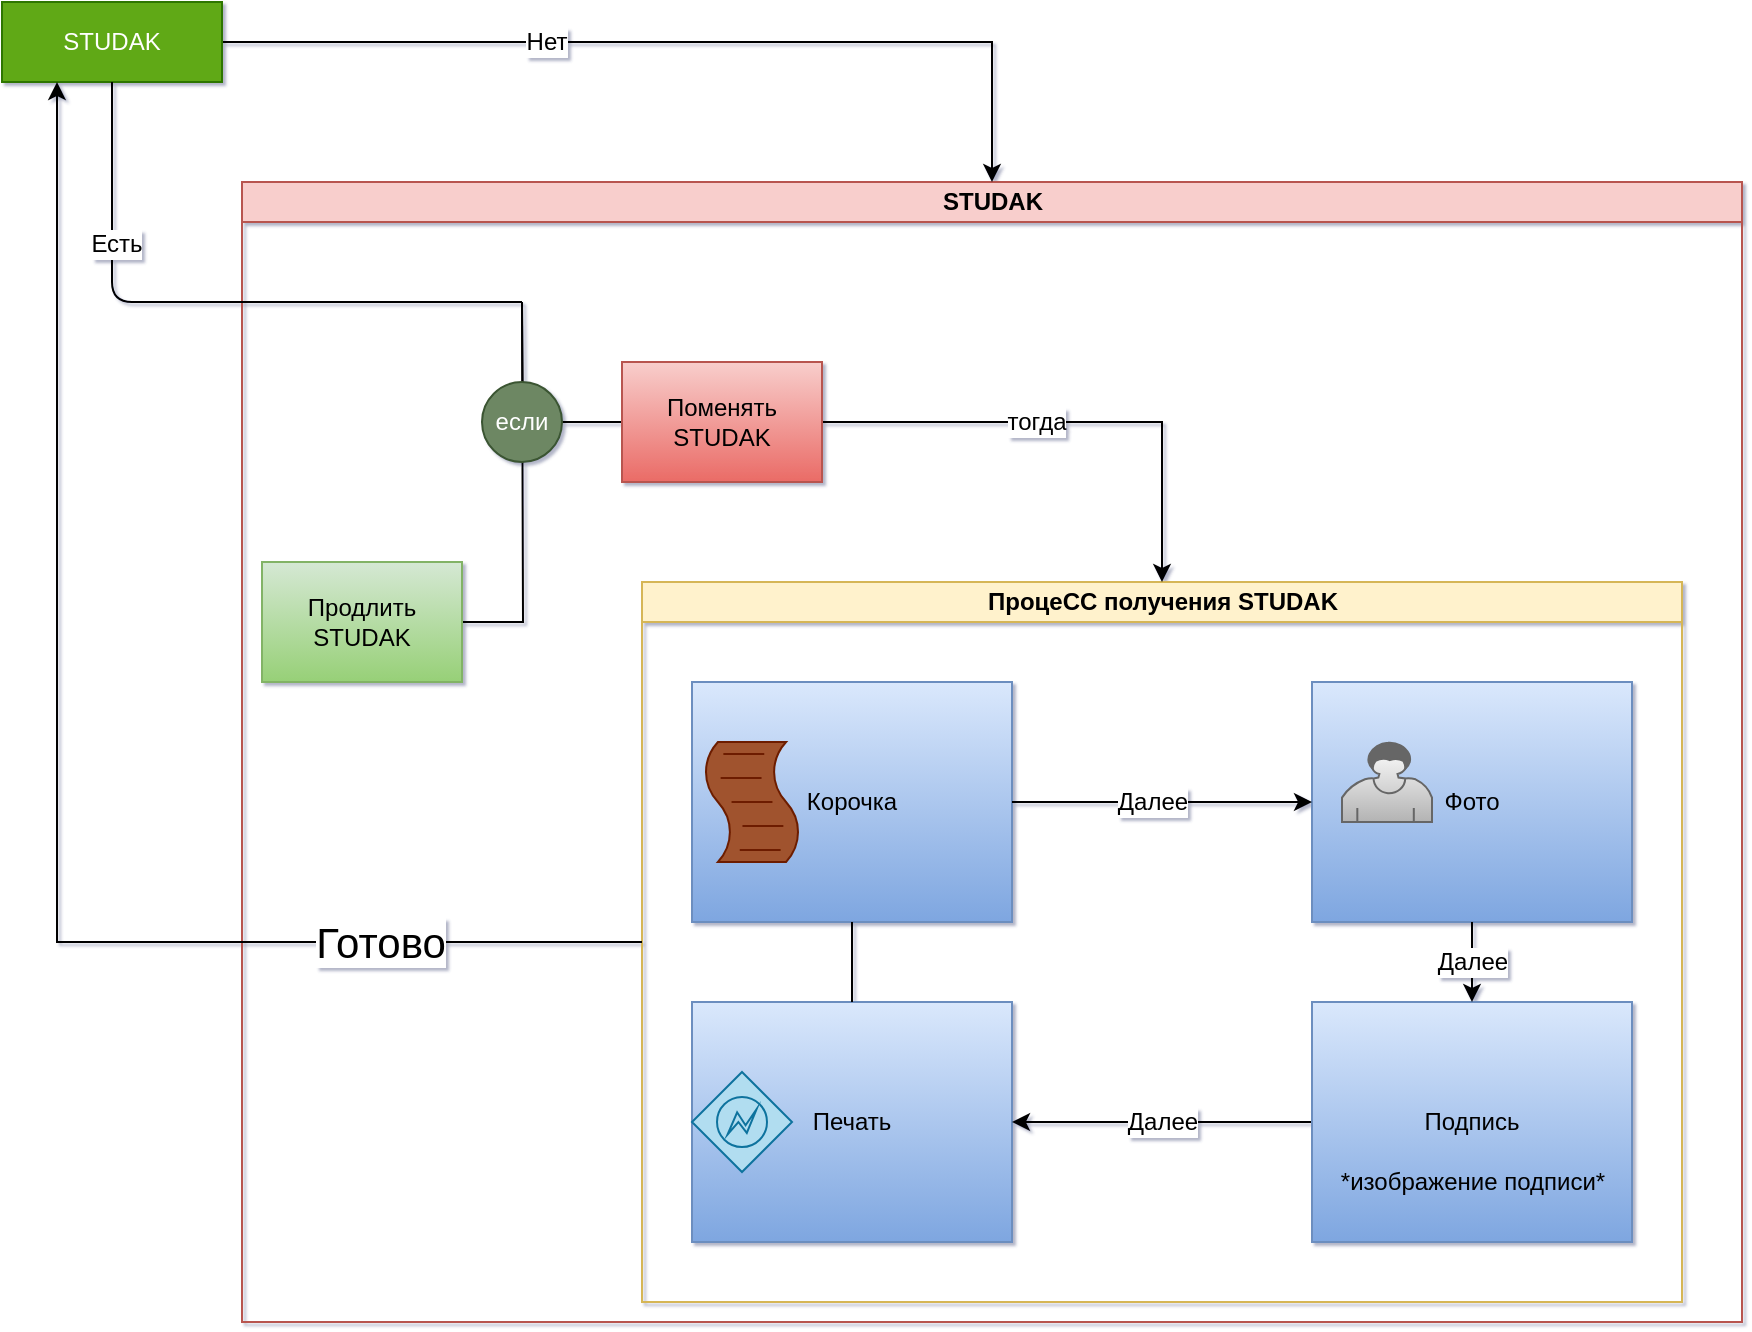 <mxfile version="12.6.2" type="device"><diagram id="jncyVmbugBVBFe-QadLJ" name="Страница 1"><mxGraphModel dx="1422" dy="713" grid="1" gridSize="10" guides="1" tooltips="1" connect="1" arrows="1" fold="1" page="1" pageScale="1" pageWidth="800" pageHeight="600" math="0" shadow="1"><root><mxCell id="0"/><mxCell id="1" parent="0"/><mxCell id="6Z3mly-pXEtwmc9ey1uW-2" value="STUDAK" style="swimlane;html=1;startSize=20;horizontal=1;containerType=tree;fillColor=#f8cecc;strokeColor=#b85450;" vertex="1" parent="1"><mxGeometry x="160" y="120" width="750" height="570" as="geometry"/></mxCell><mxCell id="6Z3mly-pXEtwmc9ey1uW-26" value="ПроцеCC получения STUDAK" style="swimlane;html=1;startSize=20;horizontal=1;containerType=tree;fillColor=#fff2cc;strokeColor=#d6b656;" vertex="1" parent="6Z3mly-pXEtwmc9ey1uW-2"><mxGeometry x="200" y="200" width="520" height="360" as="geometry"/></mxCell><mxCell id="6Z3mly-pXEtwmc9ey1uW-9" value="Корочка" style="rounded=0;whiteSpace=wrap;html=1;fillColor=#dae8fc;strokeColor=#6c8ebf;gradientColor=#7ea6e0;" vertex="1" parent="6Z3mly-pXEtwmc9ey1uW-26"><mxGeometry x="25" y="50" width="160" height="120" as="geometry"/></mxCell><mxCell id="6Z3mly-pXEtwmc9ey1uW-10" value="Фото" style="rounded=0;whiteSpace=wrap;html=1;gradientColor=#7ea6e0;fillColor=#dae8fc;strokeColor=#6c8ebf;" vertex="1" parent="6Z3mly-pXEtwmc9ey1uW-26"><mxGeometry x="335" y="50" width="160" height="120" as="geometry"/></mxCell><mxCell id="6Z3mly-pXEtwmc9ey1uW-14" style="edgeStyle=orthogonalEdgeStyle;rounded=0;orthogonalLoop=1;jettySize=auto;html=1;entryX=0;entryY=0.5;entryDx=0;entryDy=0;" edge="1" parent="6Z3mly-pXEtwmc9ey1uW-26" source="6Z3mly-pXEtwmc9ey1uW-9" target="6Z3mly-pXEtwmc9ey1uW-10"><mxGeometry relative="1" as="geometry"/></mxCell><mxCell id="6Z3mly-pXEtwmc9ey1uW-60" value="Далее&lt;span style=&quot;color: rgba(0 , 0 , 0 , 0) ; font-family: monospace ; font-size: 0px ; background-color: rgb(248 , 249 , 250)&quot;&gt;%3CmxGraphModel%3E%3Croot%3E%3CmxCell%20id%3D%220%22%2F%3E%3CmxCell%20id%3D%221%22%20parent%3D%220%22%2F%3E%3CmxCell%20id%3D%222%22%20value%3D%22Tree%20Container%22%20style%3D%22swimlane%3Bhtml%3D1%3BstartSize%3D20%3Bhorizontal%3D1%3BcontainerType%3Dtree%3B%22%20vertex%3D%221%22%20parent%3D%221%22%3E%3CmxGeometry%20x%3D%2240%22%20y%3D%22710%22%20width%3D%22220%22%20height%3D%22160%22%20as%3D%22geometry%22%2F%3E%3C%2FmxCell%3E%3C%2Froot%3E%3C%2FmxGraphModel%3E&lt;/span&gt;" style="text;html=1;align=center;verticalAlign=middle;resizable=0;points=[];labelBackgroundColor=#ffffff;" vertex="1" connectable="0" parent="6Z3mly-pXEtwmc9ey1uW-14"><mxGeometry x="-0.067" relative="1" as="geometry"><mxPoint as="offset"/></mxGeometry></mxCell><mxCell id="6Z3mly-pXEtwmc9ey1uW-11" value="Печать" style="rounded=0;whiteSpace=wrap;html=1;gradientColor=#7ea6e0;fillColor=#dae8fc;strokeColor=#6c8ebf;" vertex="1" parent="6Z3mly-pXEtwmc9ey1uW-26"><mxGeometry x="25" y="210" width="160" height="120" as="geometry"/></mxCell><mxCell id="6Z3mly-pXEtwmc9ey1uW-25" style="edgeStyle=orthogonalEdgeStyle;rounded=0;orthogonalLoop=1;jettySize=auto;html=1;exitX=0;exitY=0.5;exitDx=0;exitDy=0;" edge="1" parent="6Z3mly-pXEtwmc9ey1uW-26" source="6Z3mly-pXEtwmc9ey1uW-12" target="6Z3mly-pXEtwmc9ey1uW-11"><mxGeometry relative="1" as="geometry"/></mxCell><mxCell id="6Z3mly-pXEtwmc9ey1uW-12" value="Подпись" style="rounded=0;whiteSpace=wrap;html=1;gradientColor=#7ea6e0;fillColor=#dae8fc;strokeColor=#6c8ebf;" vertex="1" parent="6Z3mly-pXEtwmc9ey1uW-26"><mxGeometry x="335" y="210" width="160" height="120" as="geometry"/></mxCell><mxCell id="6Z3mly-pXEtwmc9ey1uW-24" style="edgeStyle=orthogonalEdgeStyle;rounded=0;orthogonalLoop=1;jettySize=auto;html=1;entryX=0.5;entryY=0;entryDx=0;entryDy=0;" edge="1" parent="6Z3mly-pXEtwmc9ey1uW-26" source="6Z3mly-pXEtwmc9ey1uW-10" target="6Z3mly-pXEtwmc9ey1uW-12"><mxGeometry relative="1" as="geometry"/></mxCell><mxCell id="6Z3mly-pXEtwmc9ey1uW-55" value="" style="shape=mxgraph.bpmn.user_task;html=1;outlineConnect=0;fillColor=#f5f5f5;gradientColor=#b3b3b3;strokeColor=#666666;" vertex="1" parent="6Z3mly-pXEtwmc9ey1uW-26"><mxGeometry x="350" y="80" width="45" height="40" as="geometry"/></mxCell><mxCell id="6Z3mly-pXEtwmc9ey1uW-56" value="" style="shape=mxgraph.bpmn.shape;html=1;verticalLabelPosition=bottom;labelBackgroundColor=#ffffff;verticalAlign=top;align=center;perimeter=rhombusPerimeter;background=gateway;outlineConnect=0;outline=eventInt;symbol=error;fillColor=#b1ddf0;strokeColor=#10739e;" vertex="1" parent="6Z3mly-pXEtwmc9ey1uW-26"><mxGeometry x="25" y="245" width="50" height="50" as="geometry"/></mxCell><mxCell id="6Z3mly-pXEtwmc9ey1uW-57" value="" style="shape=mxgraph.bpmn.script_task;html=1;outlineConnect=0;fillColor=#a0522d;strokeColor=#6D1F00;fontColor=#ffffff;" vertex="1" parent="6Z3mly-pXEtwmc9ey1uW-26"><mxGeometry x="30" y="80" width="50" height="60" as="geometry"/></mxCell><mxCell id="6Z3mly-pXEtwmc9ey1uW-58" value="*изображение подписи*" style="text;html=1;align=center;verticalAlign=middle;resizable=0;points=[];autosize=1;" vertex="1" parent="6Z3mly-pXEtwmc9ey1uW-26"><mxGeometry x="340" y="290" width="150" height="20" as="geometry"/></mxCell><mxCell id="6Z3mly-pXEtwmc9ey1uW-64" value="Далее&lt;span style=&quot;color: rgba(0 , 0 , 0 , 0) ; font-family: monospace ; font-size: 0px ; background-color: rgb(248 , 249 , 250)&quot;&gt;%3CmxGraphModel%3E%3Croot%3E%3CmxCell%20id%3D%220%22%2F%3E%3CmxCell%20id%3D%221%22%20parent%3D%220%22%2F%3E%3CmxCell%20id%3D%222%22%20value%3D%22Tree%20Container%22%20style%3D%22swimlane%3Bhtml%3D1%3BstartSize%3D20%3Bhorizontal%3D1%3BcontainerType%3Dtree%3B%22%20vertex%3D%221%22%20parent%3D%221%22%3E%3CmxGeometry%20x%3D%2240%22%20y%3D%22710%22%20width%3D%22220%22%20height%3D%22160%22%20as%3D%22geometry%22%2F%3E%3C%2FmxCell%3E%3C%2Froot%3E%3C%2FmxGraphModel%3E&lt;/span&gt;" style="text;html=1;align=center;verticalAlign=middle;resizable=0;points=[];labelBackgroundColor=#ffffff;" vertex="1" connectable="0" parent="6Z3mly-pXEtwmc9ey1uW-26"><mxGeometry x="415" y="190" as="geometry"><mxPoint as="offset"/></mxGeometry></mxCell><mxCell id="6Z3mly-pXEtwmc9ey1uW-62" value="Далее&lt;span style=&quot;color: rgba(0 , 0 , 0 , 0) ; font-family: monospace ; font-size: 0px ; background-color: rgb(248 , 249 , 250)&quot;&gt;%3CmxGraphModel%3E%3Croot%3E%3CmxCell%20id%3D%220%22%2F%3E%3CmxCell%20id%3D%221%22%20parent%3D%220%22%2F%3E%3CmxCell%20id%3D%222%22%20value%3D%22Tree%20Container%22%20style%3D%22swimlane%3Bhtml%3D1%3BstartSize%3D20%3Bhorizontal%3D1%3BcontainerType%3Dtree%3B%22%20vertex%3D%221%22%20parent%3D%221%22%3E%3CmxGeometry%20x%3D%2240%22%20y%3D%22710%22%20width%3D%22220%22%20height%3D%22160%22%20as%3D%22geometry%22%2F%3E%3C%2FmxCell%3E%3C%2Froot%3E%3C%2FmxGraphModel%3E&lt;/span&gt;" style="text;html=1;align=center;verticalAlign=middle;resizable=0;points=[];labelBackgroundColor=#ffffff;" vertex="1" connectable="0" parent="6Z3mly-pXEtwmc9ey1uW-26"><mxGeometry x="260" y="270" as="geometry"><mxPoint as="offset"/></mxGeometry></mxCell><mxCell id="6Z3mly-pXEtwmc9ey1uW-65" value="" style="endArrow=none;html=1;entryX=0.5;entryY=1;entryDx=0;entryDy=0;exitX=0.5;exitY=0;exitDx=0;exitDy=0;" edge="1" parent="6Z3mly-pXEtwmc9ey1uW-26" source="6Z3mly-pXEtwmc9ey1uW-11" target="6Z3mly-pXEtwmc9ey1uW-9"><mxGeometry width="50" height="50" relative="1" as="geometry"><mxPoint x="-320" y="440" as="sourcePoint"/><mxPoint x="-270" y="390" as="targetPoint"/><Array as="points"/></mxGeometry></mxCell><mxCell id="6Z3mly-pXEtwmc9ey1uW-32" value="" style="edgeStyle=orthogonalEdgeStyle;startArrow=none;endArrow=none;rounded=0;targetPortConstraint=eastwest;sourcePortConstraint=northsouth;" edge="1" target="6Z3mly-pXEtwmc9ey1uW-34" parent="6Z3mly-pXEtwmc9ey1uW-2"><mxGeometry relative="1" as="geometry"><mxPoint x="140" y="60" as="sourcePoint"/></mxGeometry></mxCell><mxCell id="6Z3mly-pXEtwmc9ey1uW-33" value="" style="edgeStyle=orthogonalEdgeStyle;startArrow=none;endArrow=none;rounded=0;targetPortConstraint=eastwest;sourcePortConstraint=northsouth;" edge="1" target="6Z3mly-pXEtwmc9ey1uW-35" parent="6Z3mly-pXEtwmc9ey1uW-2"><mxGeometry relative="1" as="geometry"><mxPoint x="140" y="60" as="sourcePoint"/></mxGeometry></mxCell><mxCell id="6Z3mly-pXEtwmc9ey1uW-34" value="&lt;span style=&quot;white-space: normal&quot;&gt;Продлить STUDAK&lt;/span&gt;" style="whiteSpace=wrap;html=1;align=center;verticalAlign=middle;container=1;recursiveResize=0;treeFolding=1;treeMoving=1;gradientColor=#97d077;fillColor=#d5e8d4;strokeColor=#82b366;" vertex="1" parent="6Z3mly-pXEtwmc9ey1uW-2"><mxGeometry x="10" y="190" width="100" height="60" as="geometry"/></mxCell><mxCell id="6Z3mly-pXEtwmc9ey1uW-38" style="edgeStyle=orthogonalEdgeStyle;rounded=0;orthogonalLoop=1;jettySize=auto;html=1;entryX=0.5;entryY=0;entryDx=0;entryDy=0;exitX=1;exitY=0.5;exitDx=0;exitDy=0;" edge="1" parent="6Z3mly-pXEtwmc9ey1uW-2" source="6Z3mly-pXEtwmc9ey1uW-35" target="6Z3mly-pXEtwmc9ey1uW-26"><mxGeometry relative="1" as="geometry"/></mxCell><mxCell id="6Z3mly-pXEtwmc9ey1uW-59" value="тогда" style="text;html=1;align=center;verticalAlign=middle;resizable=0;points=[];labelBackgroundColor=#ffffff;" vertex="1" connectable="0" parent="6Z3mly-pXEtwmc9ey1uW-38"><mxGeometry x="-0.144" relative="1" as="geometry"><mxPoint as="offset"/></mxGeometry></mxCell><mxCell id="6Z3mly-pXEtwmc9ey1uW-35" value="Поменять STUDAK" style="whiteSpace=wrap;html=1;align=center;verticalAlign=middle;container=1;recursiveResize=0;treeFolding=1;treeMoving=1;gradientColor=#ea6b66;fillColor=#f8cecc;strokeColor=#b85450;" vertex="1" parent="6Z3mly-pXEtwmc9ey1uW-2"><mxGeometry x="190" y="90" width="100" height="60" as="geometry"/></mxCell><mxCell id="6Z3mly-pXEtwmc9ey1uW-47" value="если" style="ellipse;whiteSpace=wrap;html=1;aspect=fixed;fillColor=#6d8764;strokeColor=#3A5431;fontColor=#ffffff;" vertex="1" parent="6Z3mly-pXEtwmc9ey1uW-2"><mxGeometry x="120" y="100" width="40" height="40" as="geometry"/></mxCell><mxCell id="6Z3mly-pXEtwmc9ey1uW-4" style="edgeStyle=orthogonalEdgeStyle;rounded=0;orthogonalLoop=1;jettySize=auto;html=1;entryX=0.5;entryY=0;entryDx=0;entryDy=0;" edge="1" parent="1" source="6Z3mly-pXEtwmc9ey1uW-3" target="6Z3mly-pXEtwmc9ey1uW-2"><mxGeometry relative="1" as="geometry"><mxPoint x="360" y="30" as="targetPoint"/></mxGeometry></mxCell><mxCell id="6Z3mly-pXEtwmc9ey1uW-7" value="Нет" style="text;html=1;align=center;verticalAlign=middle;resizable=0;points=[];labelBackgroundColor=#ffffff;" vertex="1" connectable="0" parent="6Z3mly-pXEtwmc9ey1uW-4"><mxGeometry x="-0.287" relative="1" as="geometry"><mxPoint as="offset"/></mxGeometry></mxCell><mxCell id="6Z3mly-pXEtwmc9ey1uW-3" value="STUDAK" style="rounded=0;whiteSpace=wrap;html=1;fillColor=#60a917;strokeColor=#2D7600;fontColor=#ffffff;" vertex="1" parent="1"><mxGeometry x="40" y="30" width="110" height="40" as="geometry"/></mxCell><mxCell id="6Z3mly-pXEtwmc9ey1uW-36" value="" style="endArrow=none;html=1;entryX=0.5;entryY=1;entryDx=0;entryDy=0;" edge="1" parent="1" target="6Z3mly-pXEtwmc9ey1uW-3"><mxGeometry width="50" height="50" relative="1" as="geometry"><mxPoint x="300" y="180" as="sourcePoint"/><mxPoint x="90" y="710" as="targetPoint"/><Array as="points"><mxPoint x="95" y="180"/></Array></mxGeometry></mxCell><mxCell id="6Z3mly-pXEtwmc9ey1uW-39" value="Есть" style="text;html=1;align=center;verticalAlign=middle;resizable=0;points=[];labelBackgroundColor=#ffffff;" vertex="1" connectable="0" parent="6Z3mly-pXEtwmc9ey1uW-36"><mxGeometry x="0.289" y="-29" relative="1" as="geometry"><mxPoint as="offset"/></mxGeometry></mxCell><mxCell id="6Z3mly-pXEtwmc9ey1uW-66" style="edgeStyle=orthogonalEdgeStyle;rounded=0;orthogonalLoop=1;jettySize=auto;html=1;entryX=0.25;entryY=1;entryDx=0;entryDy=0;" edge="1" parent="1" source="6Z3mly-pXEtwmc9ey1uW-26" target="6Z3mly-pXEtwmc9ey1uW-3"><mxGeometry relative="1" as="geometry"/></mxCell><mxCell id="6Z3mly-pXEtwmc9ey1uW-67" value="Готово" style="text;html=1;align=center;verticalAlign=middle;resizable=0;points=[];labelBackgroundColor=#ffffff;fontSize=21;" vertex="1" connectable="0" parent="6Z3mly-pXEtwmc9ey1uW-66"><mxGeometry x="-0.365" y="-2" relative="1" as="geometry"><mxPoint x="98" y="2" as="offset"/></mxGeometry></mxCell></root></mxGraphModel></diagram></mxfile>